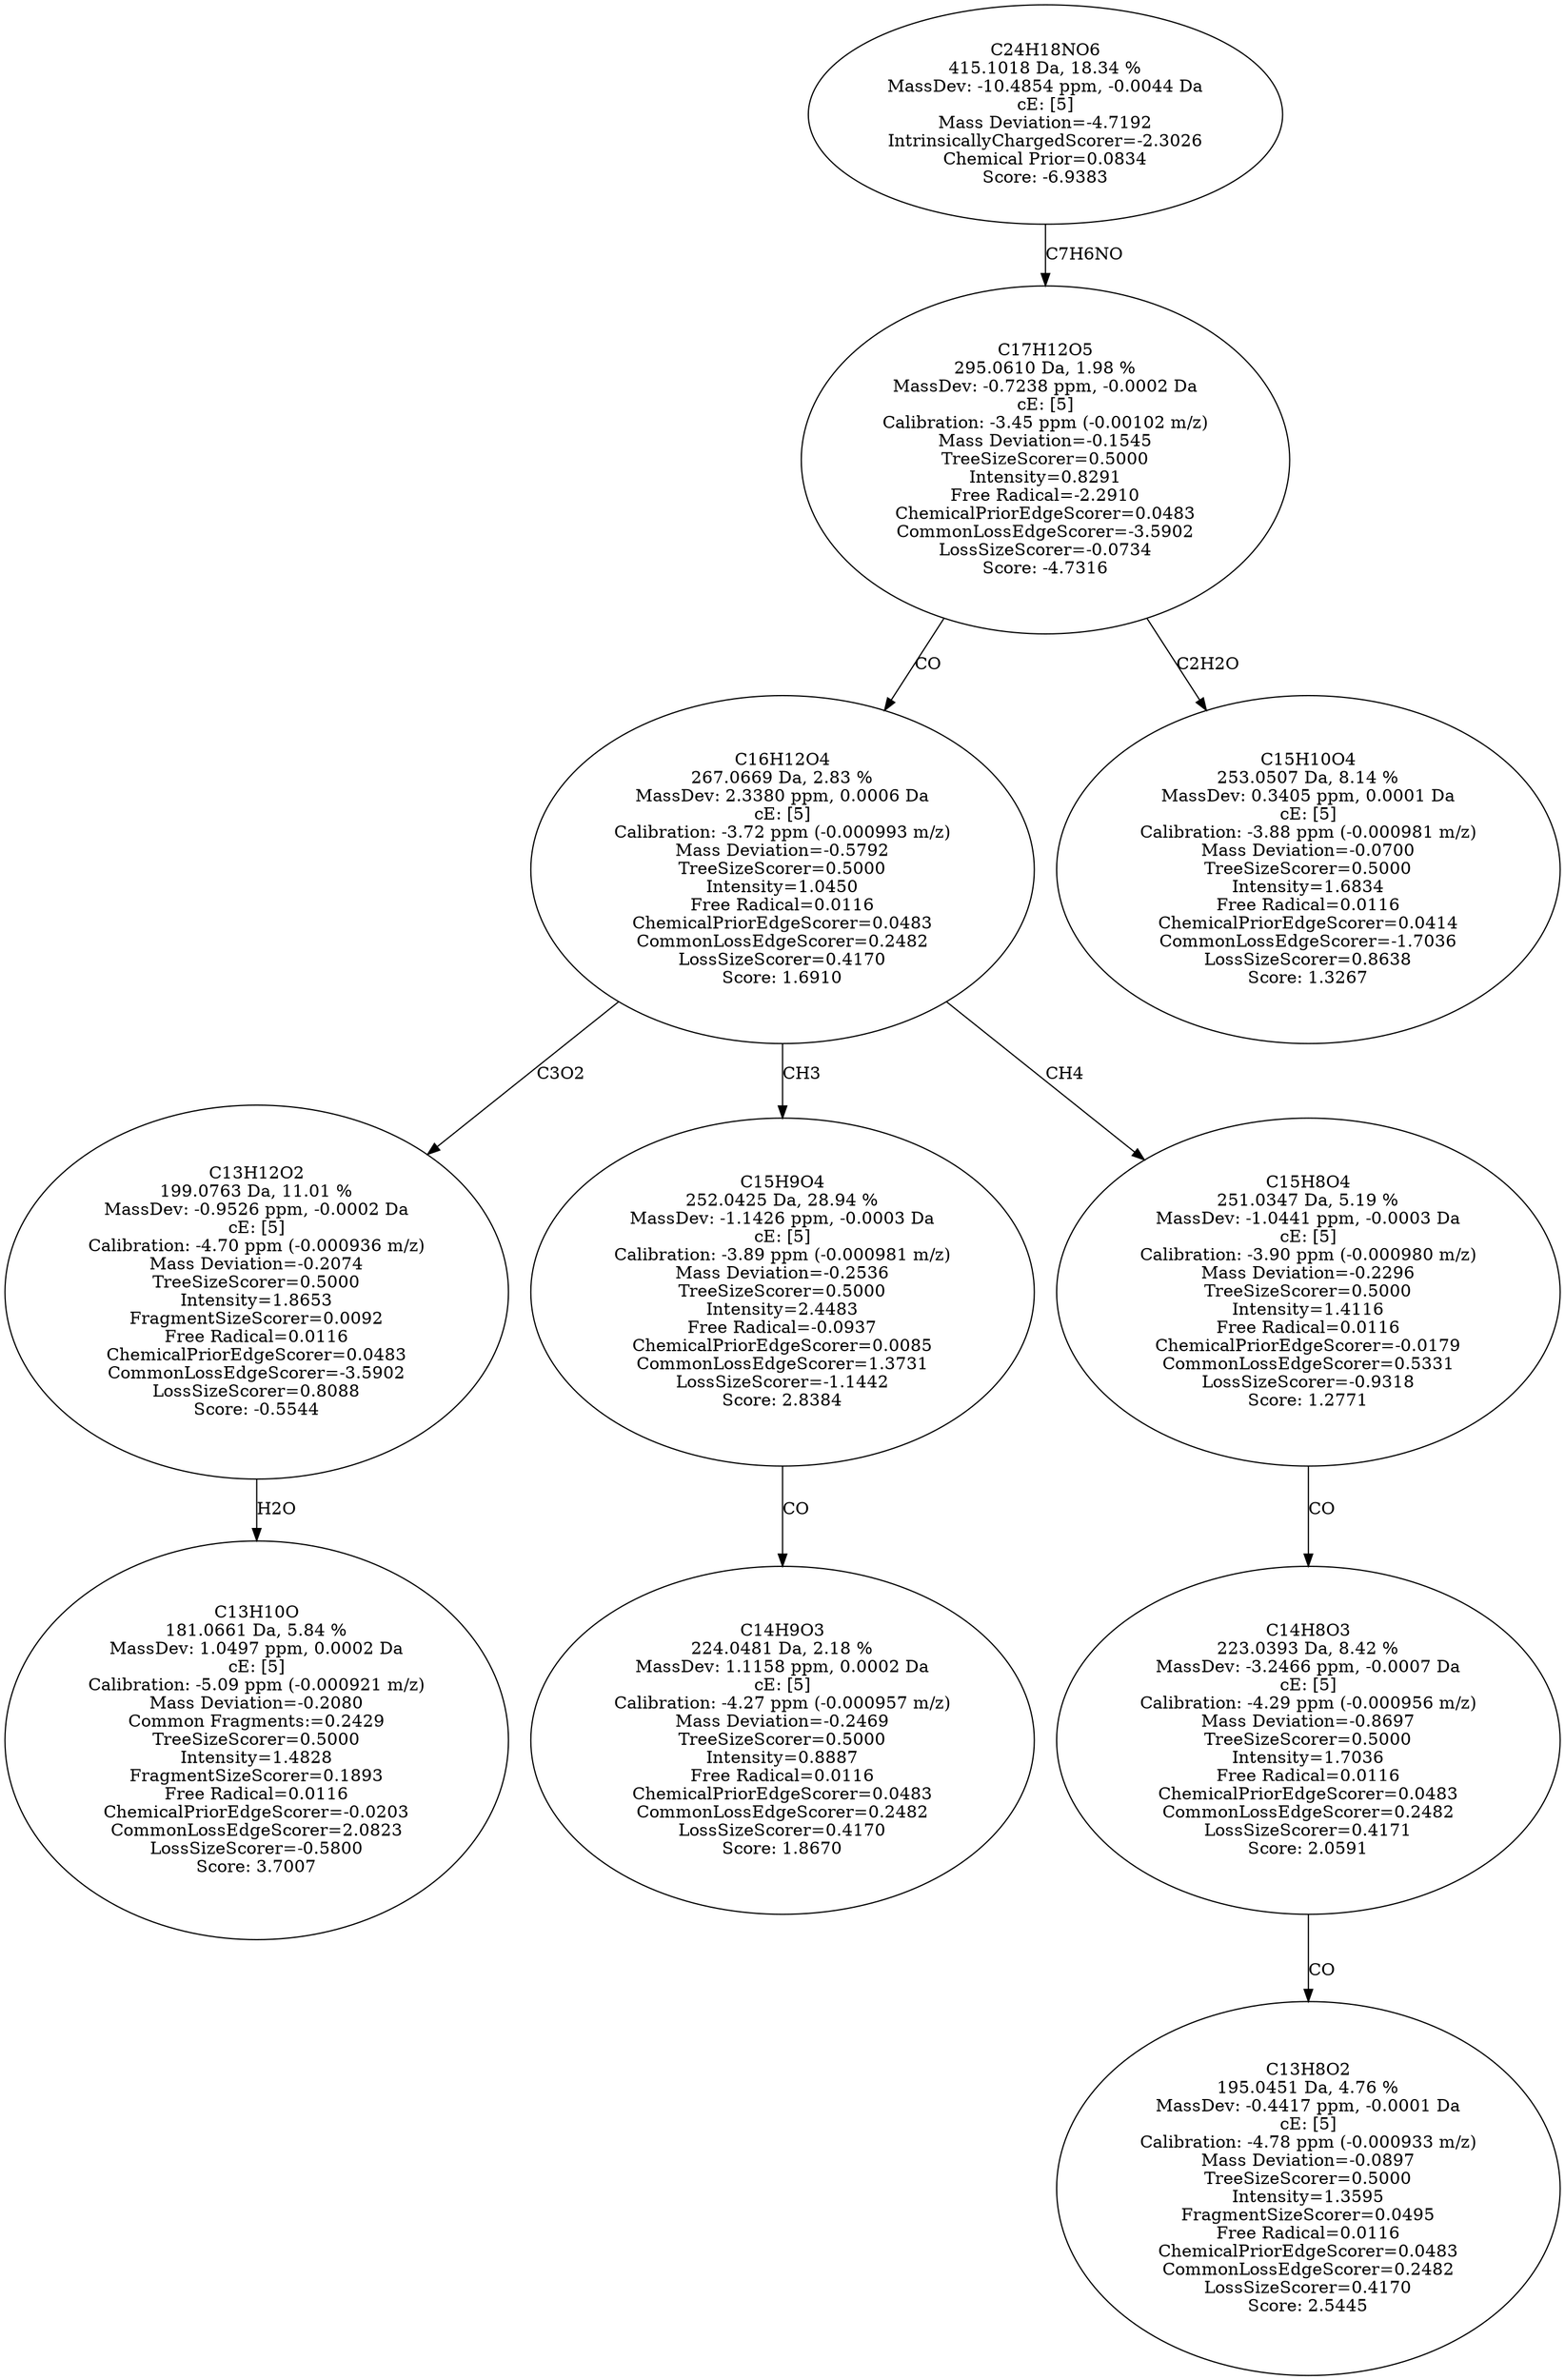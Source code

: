 strict digraph {
v1 [label="C13H10O\n181.0661 Da, 5.84 %\nMassDev: 1.0497 ppm, 0.0002 Da\ncE: [5]\nCalibration: -5.09 ppm (-0.000921 m/z)\nMass Deviation=-0.2080\nCommon Fragments:=0.2429\nTreeSizeScorer=0.5000\nIntensity=1.4828\nFragmentSizeScorer=0.1893\nFree Radical=0.0116\nChemicalPriorEdgeScorer=-0.0203\nCommonLossEdgeScorer=2.0823\nLossSizeScorer=-0.5800\nScore: 3.7007"];
v2 [label="C13H12O2\n199.0763 Da, 11.01 %\nMassDev: -0.9526 ppm, -0.0002 Da\ncE: [5]\nCalibration: -4.70 ppm (-0.000936 m/z)\nMass Deviation=-0.2074\nTreeSizeScorer=0.5000\nIntensity=1.8653\nFragmentSizeScorer=0.0092\nFree Radical=0.0116\nChemicalPriorEdgeScorer=0.0483\nCommonLossEdgeScorer=-3.5902\nLossSizeScorer=0.8088\nScore: -0.5544"];
v3 [label="C14H9O3\n224.0481 Da, 2.18 %\nMassDev: 1.1158 ppm, 0.0002 Da\ncE: [5]\nCalibration: -4.27 ppm (-0.000957 m/z)\nMass Deviation=-0.2469\nTreeSizeScorer=0.5000\nIntensity=0.8887\nFree Radical=0.0116\nChemicalPriorEdgeScorer=0.0483\nCommonLossEdgeScorer=0.2482\nLossSizeScorer=0.4170\nScore: 1.8670"];
v4 [label="C15H9O4\n252.0425 Da, 28.94 %\nMassDev: -1.1426 ppm, -0.0003 Da\ncE: [5]\nCalibration: -3.89 ppm (-0.000981 m/z)\nMass Deviation=-0.2536\nTreeSizeScorer=0.5000\nIntensity=2.4483\nFree Radical=-0.0937\nChemicalPriorEdgeScorer=0.0085\nCommonLossEdgeScorer=1.3731\nLossSizeScorer=-1.1442\nScore: 2.8384"];
v5 [label="C13H8O2\n195.0451 Da, 4.76 %\nMassDev: -0.4417 ppm, -0.0001 Da\ncE: [5]\nCalibration: -4.78 ppm (-0.000933 m/z)\nMass Deviation=-0.0897\nTreeSizeScorer=0.5000\nIntensity=1.3595\nFragmentSizeScorer=0.0495\nFree Radical=0.0116\nChemicalPriorEdgeScorer=0.0483\nCommonLossEdgeScorer=0.2482\nLossSizeScorer=0.4170\nScore: 2.5445"];
v6 [label="C14H8O3\n223.0393 Da, 8.42 %\nMassDev: -3.2466 ppm, -0.0007 Da\ncE: [5]\nCalibration: -4.29 ppm (-0.000956 m/z)\nMass Deviation=-0.8697\nTreeSizeScorer=0.5000\nIntensity=1.7036\nFree Radical=0.0116\nChemicalPriorEdgeScorer=0.0483\nCommonLossEdgeScorer=0.2482\nLossSizeScorer=0.4171\nScore: 2.0591"];
v7 [label="C15H8O4\n251.0347 Da, 5.19 %\nMassDev: -1.0441 ppm, -0.0003 Da\ncE: [5]\nCalibration: -3.90 ppm (-0.000980 m/z)\nMass Deviation=-0.2296\nTreeSizeScorer=0.5000\nIntensity=1.4116\nFree Radical=0.0116\nChemicalPriorEdgeScorer=-0.0179\nCommonLossEdgeScorer=0.5331\nLossSizeScorer=-0.9318\nScore: 1.2771"];
v8 [label="C16H12O4\n267.0669 Da, 2.83 %\nMassDev: 2.3380 ppm, 0.0006 Da\ncE: [5]\nCalibration: -3.72 ppm (-0.000993 m/z)\nMass Deviation=-0.5792\nTreeSizeScorer=0.5000\nIntensity=1.0450\nFree Radical=0.0116\nChemicalPriorEdgeScorer=0.0483\nCommonLossEdgeScorer=0.2482\nLossSizeScorer=0.4170\nScore: 1.6910"];
v9 [label="C15H10O4\n253.0507 Da, 8.14 %\nMassDev: 0.3405 ppm, 0.0001 Da\ncE: [5]\nCalibration: -3.88 ppm (-0.000981 m/z)\nMass Deviation=-0.0700\nTreeSizeScorer=0.5000\nIntensity=1.6834\nFree Radical=0.0116\nChemicalPriorEdgeScorer=0.0414\nCommonLossEdgeScorer=-1.7036\nLossSizeScorer=0.8638\nScore: 1.3267"];
v10 [label="C17H12O5\n295.0610 Da, 1.98 %\nMassDev: -0.7238 ppm, -0.0002 Da\ncE: [5]\nCalibration: -3.45 ppm (-0.00102 m/z)\nMass Deviation=-0.1545\nTreeSizeScorer=0.5000\nIntensity=0.8291\nFree Radical=-2.2910\nChemicalPriorEdgeScorer=0.0483\nCommonLossEdgeScorer=-3.5902\nLossSizeScorer=-0.0734\nScore: -4.7316"];
v11 [label="C24H18NO6\n415.1018 Da, 18.34 %\nMassDev: -10.4854 ppm, -0.0044 Da\ncE: [5]\nMass Deviation=-4.7192\nIntrinsicallyChargedScorer=-2.3026\nChemical Prior=0.0834\nScore: -6.9383"];
v2 -> v1 [label="H2O"];
v8 -> v2 [label="C3O2"];
v4 -> v3 [label="CO"];
v8 -> v4 [label="CH3"];
v6 -> v5 [label="CO"];
v7 -> v6 [label="CO"];
v8 -> v7 [label="CH4"];
v10 -> v8 [label="CO"];
v10 -> v9 [label="C2H2O"];
v11 -> v10 [label="C7H6NO"];
}